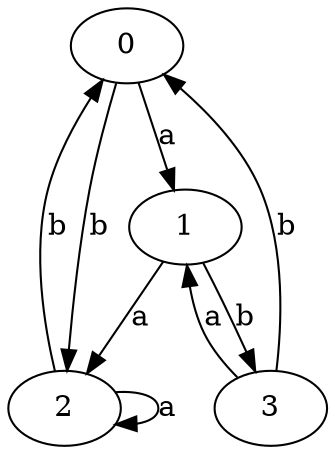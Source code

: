 digraph {
 ranksep=0.5;
 d2tdocpreamble = "\usetikzlibrary{automata}";
 d2tfigpreamble = "\tikzstyle{every state}= [ draw=blue!50,very thick,fill=blue!20]  \tikzstyle{auto}= [fill=white]";
 node [style="state"];
 edge [lblstyle="auto",topath="bend right", len=4  ]
  "0" [label="0",style = "state, accepting"];
  "1" [label="1",style = "state, initial"];
  "2" [label="2",];
  "3" [label="3",];
  "0" -> "1" [label="a"];
  "0" -> "2" [label="b"];
  "1" -> "2" [label="a"];
  "1" -> "3" [label="b"];
  "2" -> "0" [label="b"];
  "2" -> "2" [label="a",topath="loop above"];
  "3" -> "0" [label="b"];
  "3" -> "1" [label="a"];
}